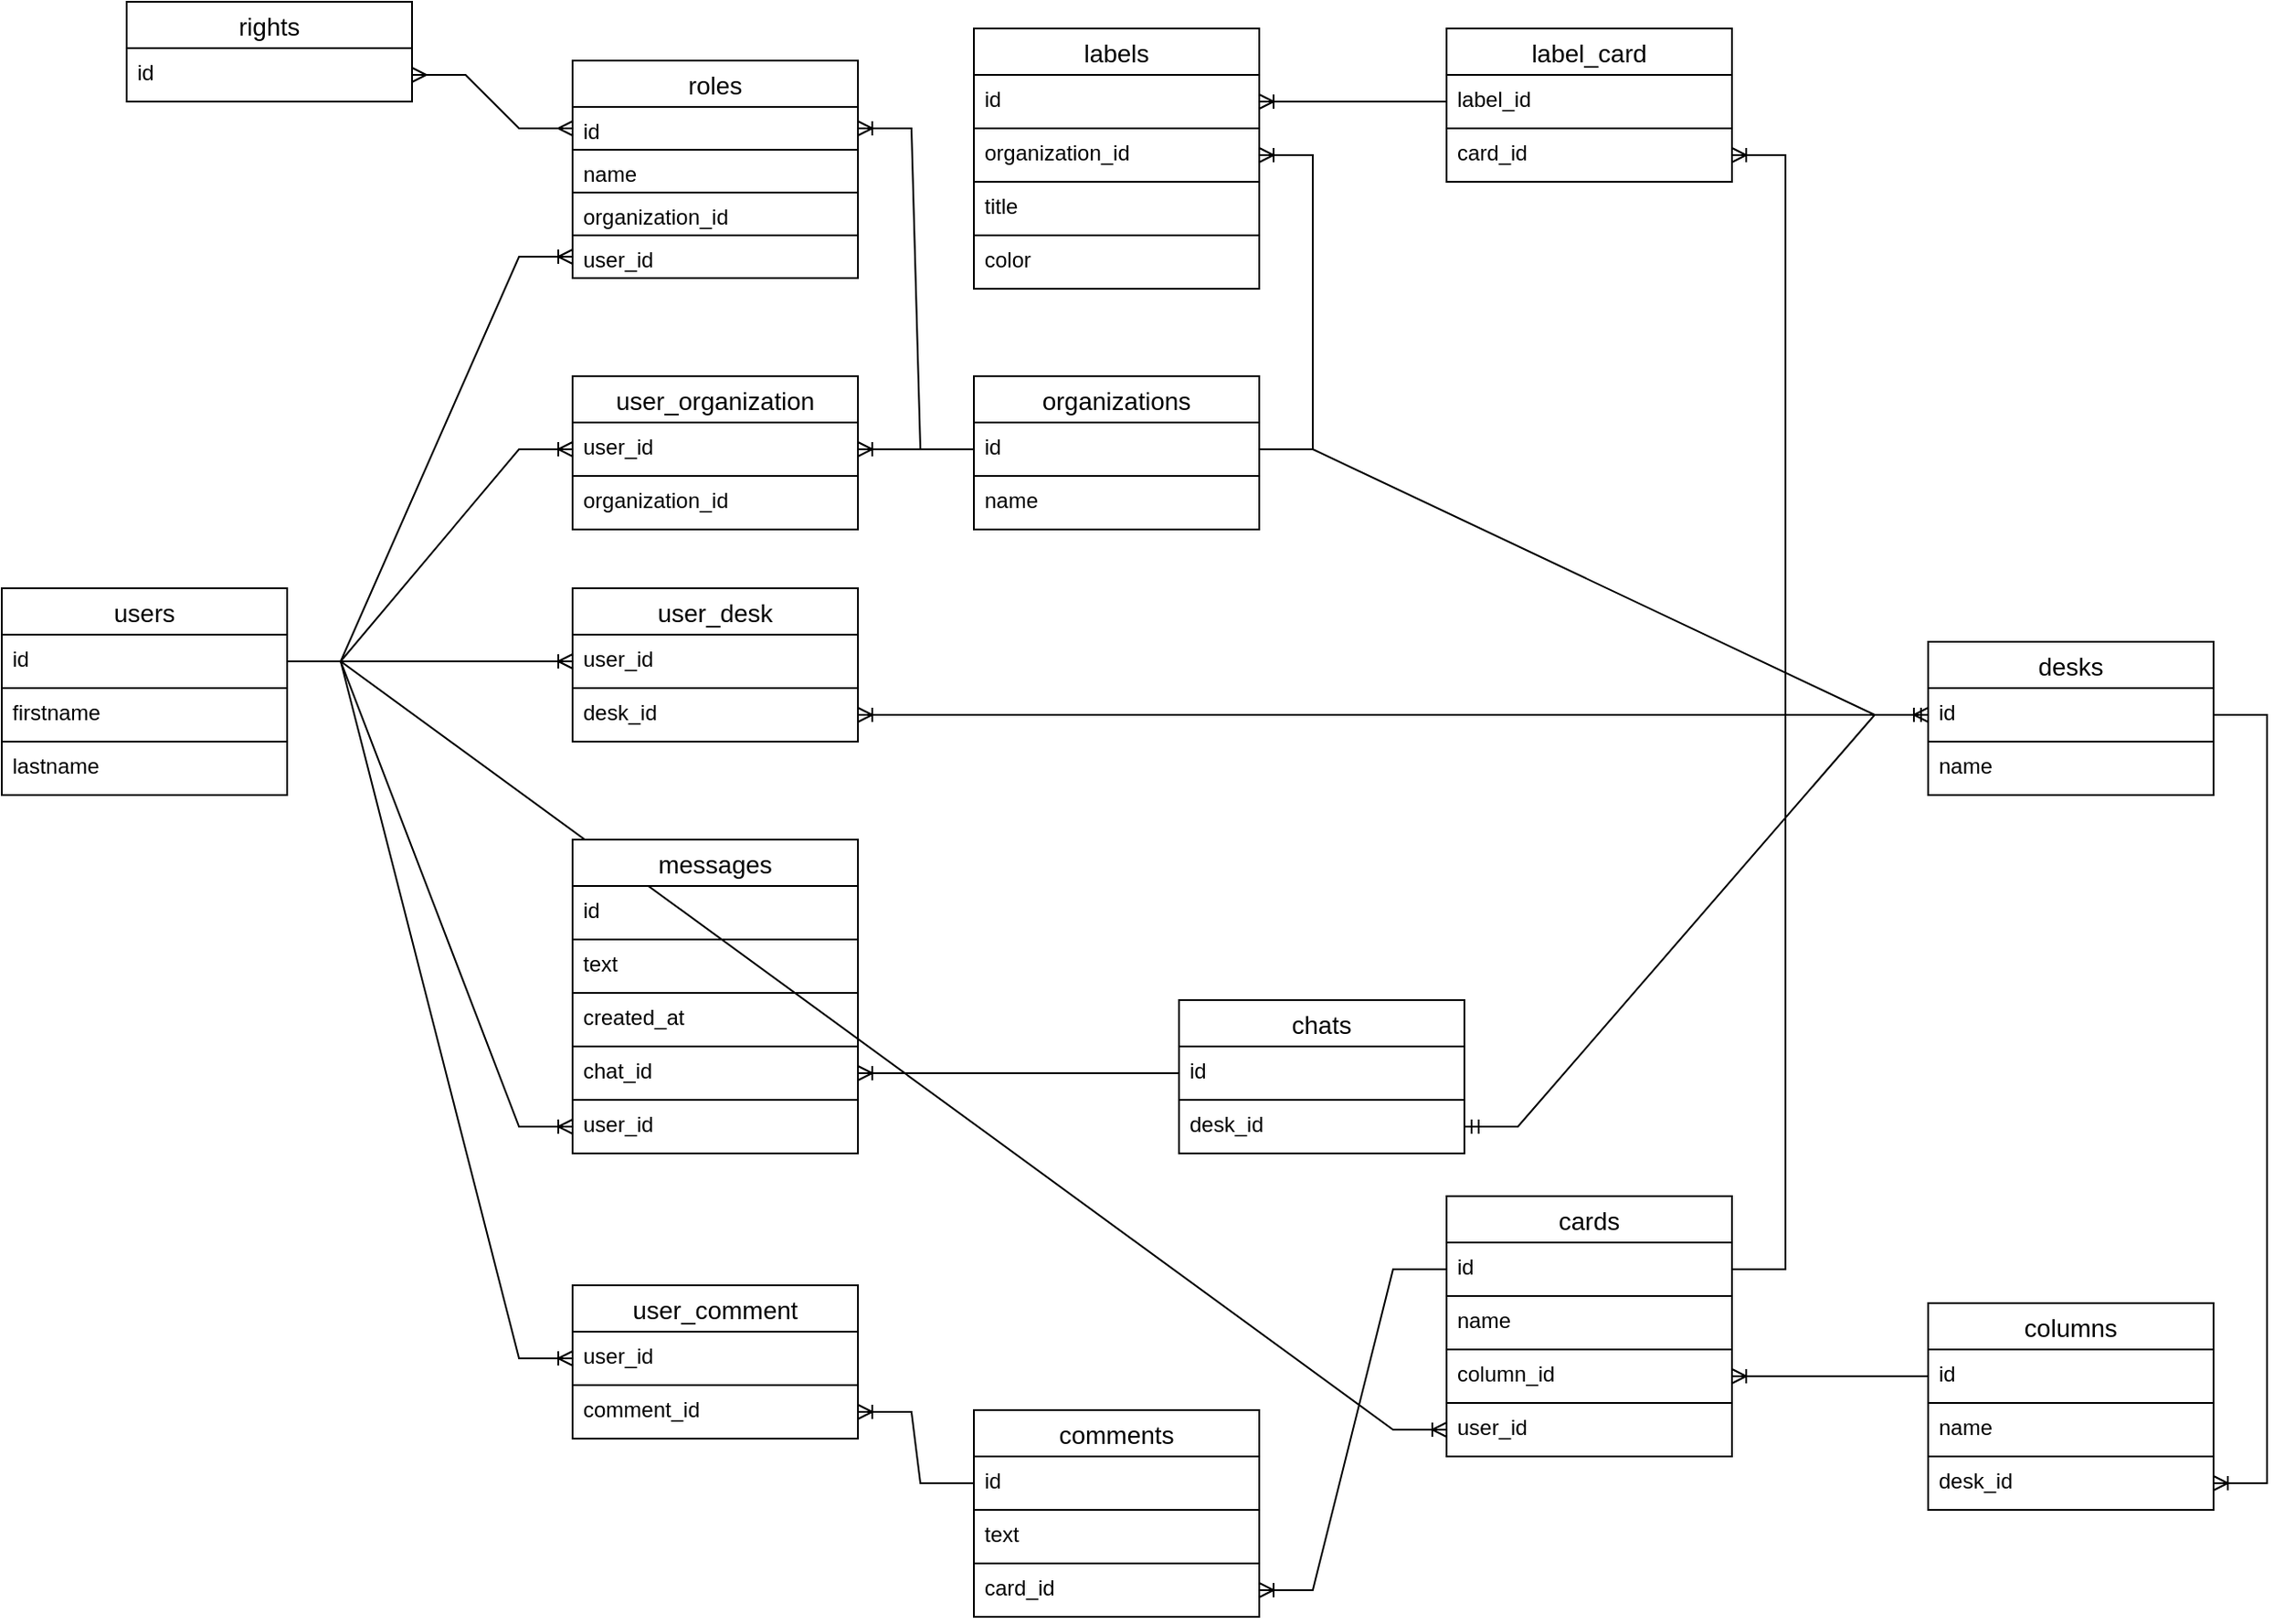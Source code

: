 <mxfile version="16.1.0" type="device"><diagram id="4dTFsXXnAiHwuIh9yZGc" name="Page-1"><mxGraphModel dx="2570" dy="2216" grid="1" gridSize="10" guides="1" tooltips="1" connect="1" arrows="1" fold="1" page="1" pageScale="1" pageWidth="850" pageHeight="1100" math="0" shadow="0"><root><mxCell id="0"/><mxCell id="1" parent="0"/><mxCell id="3ME86ORTxzzHCCqcpvAN-1" value="users" style="swimlane;fontStyle=0;childLayout=stackLayout;horizontal=1;startSize=26;horizontalStack=0;resizeParent=1;resizeParentMax=0;resizeLast=0;collapsible=1;marginBottom=0;align=center;fontSize=14;" parent="1" vertex="1"><mxGeometry x="-200" y="169" width="160" height="116" as="geometry"/></mxCell><mxCell id="3ME86ORTxzzHCCqcpvAN-2" value="id" style="text;strokeColor=default;fillColor=none;spacingLeft=4;spacingRight=4;overflow=hidden;rotatable=0;points=[[0,0.5],[1,0.5]];portConstraint=eastwest;fontSize=12;" parent="3ME86ORTxzzHCCqcpvAN-1" vertex="1"><mxGeometry y="26" width="160" height="30" as="geometry"/></mxCell><mxCell id="3ME86ORTxzzHCCqcpvAN-56" value="firstname" style="text;strokeColor=default;fillColor=none;spacingLeft=4;spacingRight=4;overflow=hidden;rotatable=0;points=[[0,0.5],[1,0.5]];portConstraint=eastwest;fontSize=12;" parent="3ME86ORTxzzHCCqcpvAN-1" vertex="1"><mxGeometry y="56" width="160" height="30" as="geometry"/></mxCell><mxCell id="3ME86ORTxzzHCCqcpvAN-57" value="lastname" style="text;strokeColor=default;fillColor=none;spacingLeft=4;spacingRight=4;overflow=hidden;rotatable=0;points=[[0,0.5],[1,0.5]];portConstraint=eastwest;fontSize=12;" parent="3ME86ORTxzzHCCqcpvAN-1" vertex="1"><mxGeometry y="86" width="160" height="30" as="geometry"/></mxCell><mxCell id="3ME86ORTxzzHCCqcpvAN-5" value="organizations" style="swimlane;fontStyle=0;childLayout=stackLayout;horizontal=1;startSize=26;horizontalStack=0;resizeParent=1;resizeParentMax=0;resizeLast=0;collapsible=1;marginBottom=0;align=center;fontSize=14;" parent="1" vertex="1"><mxGeometry x="345" y="50" width="160" height="86" as="geometry"/></mxCell><mxCell id="3ME86ORTxzzHCCqcpvAN-6" value="id" style="text;strokeColor=default;fillColor=none;spacingLeft=4;spacingRight=4;overflow=hidden;rotatable=0;points=[[0,0.5],[1,0.5]];portConstraint=eastwest;fontSize=12;" parent="3ME86ORTxzzHCCqcpvAN-5" vertex="1"><mxGeometry y="26" width="160" height="30" as="geometry"/></mxCell><mxCell id="hnyblSGBtr087Lo59RCo-16" value="name" style="text;strokeColor=default;fillColor=none;spacingLeft=4;spacingRight=4;overflow=hidden;rotatable=0;points=[[0,0.5],[1,0.5]];portConstraint=eastwest;fontSize=12;" parent="3ME86ORTxzzHCCqcpvAN-5" vertex="1"><mxGeometry y="56" width="160" height="30" as="geometry"/></mxCell><mxCell id="3ME86ORTxzzHCCqcpvAN-7" value="desks" style="swimlane;fontStyle=0;childLayout=stackLayout;horizontal=1;startSize=26;horizontalStack=0;resizeParent=1;resizeParentMax=0;resizeLast=0;collapsible=1;marginBottom=0;align=center;fontSize=14;" parent="1" vertex="1"><mxGeometry x="880" y="199" width="160" height="86" as="geometry"/></mxCell><mxCell id="3ME86ORTxzzHCCqcpvAN-8" value="id" style="text;strokeColor=default;fillColor=none;spacingLeft=4;spacingRight=4;overflow=hidden;rotatable=0;points=[[0,0.5],[1,0.5]];portConstraint=eastwest;fontSize=12;" parent="3ME86ORTxzzHCCqcpvAN-7" vertex="1"><mxGeometry y="26" width="160" height="30" as="geometry"/></mxCell><mxCell id="hnyblSGBtr087Lo59RCo-7" value="name" style="text;strokeColor=default;fillColor=none;spacingLeft=4;spacingRight=4;overflow=hidden;rotatable=0;points=[[0,0.5],[1,0.5]];portConstraint=eastwest;fontSize=12;" parent="3ME86ORTxzzHCCqcpvAN-7" vertex="1"><mxGeometry y="56" width="160" height="30" as="geometry"/></mxCell><mxCell id="3ME86ORTxzzHCCqcpvAN-9" value="user_organization" style="swimlane;fontStyle=0;childLayout=stackLayout;horizontal=1;startSize=26;horizontalStack=0;resizeParent=1;resizeParentMax=0;resizeLast=0;collapsible=1;marginBottom=0;align=center;fontSize=14;" parent="1" vertex="1"><mxGeometry x="120" y="50" width="160" height="86" as="geometry"/></mxCell><mxCell id="3ME86ORTxzzHCCqcpvAN-10" value="user_id" style="text;strokeColor=default;fillColor=none;spacingLeft=4;spacingRight=4;overflow=hidden;rotatable=0;points=[[0,0.5],[1,0.5]];portConstraint=eastwest;fontSize=12;" parent="3ME86ORTxzzHCCqcpvAN-9" vertex="1"><mxGeometry y="26" width="160" height="30" as="geometry"/></mxCell><mxCell id="3ME86ORTxzzHCCqcpvAN-23" value="organization_id" style="text;strokeColor=default;fillColor=none;spacingLeft=4;spacingRight=4;overflow=hidden;rotatable=0;points=[[0,0.5],[1,0.5]];portConstraint=eastwest;fontSize=12;" parent="3ME86ORTxzzHCCqcpvAN-9" vertex="1"><mxGeometry y="56" width="160" height="30" as="geometry"/></mxCell><mxCell id="3ME86ORTxzzHCCqcpvAN-11" value="" style="edgeStyle=entityRelationEdgeStyle;fontSize=12;html=1;endArrow=ERoneToMany;rounded=0;entryX=0;entryY=0.5;entryDx=0;entryDy=0;exitX=1;exitY=0.5;exitDx=0;exitDy=0;" parent="1" source="3ME86ORTxzzHCCqcpvAN-2" target="3ME86ORTxzzHCCqcpvAN-10" edge="1"><mxGeometry width="100" height="100" relative="1" as="geometry"><mxPoint x="240" y="430" as="sourcePoint"/><mxPoint x="340" y="330" as="targetPoint"/></mxGeometry></mxCell><mxCell id="3ME86ORTxzzHCCqcpvAN-12" value="" style="edgeStyle=entityRelationEdgeStyle;fontSize=12;html=1;endArrow=ERoneToMany;rounded=0;entryX=1;entryY=0.5;entryDx=0;entryDy=0;exitX=0;exitY=0.5;exitDx=0;exitDy=0;" parent="1" source="3ME86ORTxzzHCCqcpvAN-6" target="3ME86ORTxzzHCCqcpvAN-10" edge="1"><mxGeometry width="100" height="100" relative="1" as="geometry"><mxPoint x="590" y="226" as="sourcePoint"/><mxPoint x="750" y="245" as="targetPoint"/></mxGeometry></mxCell><mxCell id="3ME86ORTxzzHCCqcpvAN-13" value="" style="edgeStyle=entityRelationEdgeStyle;fontSize=12;html=1;endArrow=ERoneToMany;rounded=0;entryX=0;entryY=0.5;entryDx=0;entryDy=0;exitX=1;exitY=0.5;exitDx=0;exitDy=0;" parent="1" source="3ME86ORTxzzHCCqcpvAN-6" target="3ME86ORTxzzHCCqcpvAN-8" edge="1"><mxGeometry width="100" height="100" relative="1" as="geometry"><mxPoint x="630" y="420" as="sourcePoint"/><mxPoint x="730" y="320" as="targetPoint"/></mxGeometry></mxCell><mxCell id="3ME86ORTxzzHCCqcpvAN-14" value="cards" style="swimlane;fontStyle=0;childLayout=stackLayout;horizontal=1;startSize=26;horizontalStack=0;resizeParent=1;resizeParentMax=0;resizeLast=0;collapsible=1;marginBottom=0;align=center;fontSize=14;" parent="1" vertex="1"><mxGeometry x="610" y="510" width="160" height="146" as="geometry"/></mxCell><mxCell id="3ME86ORTxzzHCCqcpvAN-15" value="id" style="text;strokeColor=default;fillColor=none;spacingLeft=4;spacingRight=4;overflow=hidden;rotatable=0;points=[[0,0.5],[1,0.5]];portConstraint=eastwest;fontSize=12;" parent="3ME86ORTxzzHCCqcpvAN-14" vertex="1"><mxGeometry y="26" width="160" height="30" as="geometry"/></mxCell><mxCell id="hnyblSGBtr087Lo59RCo-5" value="name" style="text;strokeColor=default;fillColor=none;spacingLeft=4;spacingRight=4;overflow=hidden;rotatable=0;points=[[0,0.5],[1,0.5]];portConstraint=eastwest;fontSize=12;" parent="3ME86ORTxzzHCCqcpvAN-14" vertex="1"><mxGeometry y="56" width="160" height="30" as="geometry"/></mxCell><mxCell id="3ME86ORTxzzHCCqcpvAN-48" value="column_id" style="text;strokeColor=default;fillColor=none;spacingLeft=4;spacingRight=4;overflow=hidden;rotatable=0;points=[[0,0.5],[1,0.5]];portConstraint=eastwest;fontSize=12;" parent="3ME86ORTxzzHCCqcpvAN-14" vertex="1"><mxGeometry y="86" width="160" height="30" as="geometry"/></mxCell><mxCell id="S9U2bdiwGimxjwLJ8EGq-2" value="user_id" style="text;strokeColor=default;fillColor=none;spacingLeft=4;spacingRight=4;overflow=hidden;rotatable=0;points=[[0,0.5],[1,0.5]];portConstraint=eastwest;fontSize=12;" vertex="1" parent="3ME86ORTxzzHCCqcpvAN-14"><mxGeometry y="116" width="160" height="30" as="geometry"/></mxCell><mxCell id="3ME86ORTxzzHCCqcpvAN-33" value="user_desk" style="swimlane;fontStyle=0;childLayout=stackLayout;horizontal=1;startSize=26;horizontalStack=0;resizeParent=1;resizeParentMax=0;resizeLast=0;collapsible=1;marginBottom=0;align=center;fontSize=14;" parent="1" vertex="1"><mxGeometry x="120" y="169" width="160" height="86" as="geometry"/></mxCell><mxCell id="3ME86ORTxzzHCCqcpvAN-34" value="user_id" style="text;strokeColor=default;fillColor=none;spacingLeft=4;spacingRight=4;overflow=hidden;rotatable=0;points=[[0,0.5],[1,0.5]];portConstraint=eastwest;fontSize=12;" parent="3ME86ORTxzzHCCqcpvAN-33" vertex="1"><mxGeometry y="26" width="160" height="30" as="geometry"/></mxCell><mxCell id="3ME86ORTxzzHCCqcpvAN-38" value="desk_id" style="text;strokeColor=default;fillColor=none;spacingLeft=4;spacingRight=4;overflow=hidden;rotatable=0;points=[[0,0.5],[1,0.5]];portConstraint=eastwest;fontSize=12;" parent="3ME86ORTxzzHCCqcpvAN-33" vertex="1"><mxGeometry y="56" width="160" height="30" as="geometry"/></mxCell><mxCell id="3ME86ORTxzzHCCqcpvAN-35" value="user_comment" style="swimlane;fontStyle=0;childLayout=stackLayout;horizontal=1;startSize=26;horizontalStack=0;resizeParent=1;resizeParentMax=0;resizeLast=0;collapsible=1;marginBottom=0;align=center;fontSize=14;" parent="1" vertex="1"><mxGeometry x="120" y="560" width="160" height="86" as="geometry"/></mxCell><mxCell id="3ME86ORTxzzHCCqcpvAN-36" value="user_id" style="text;strokeColor=default;fillColor=none;spacingLeft=4;spacingRight=4;overflow=hidden;rotatable=0;points=[[0,0.5],[1,0.5]];portConstraint=eastwest;fontSize=12;" parent="3ME86ORTxzzHCCqcpvAN-35" vertex="1"><mxGeometry y="26" width="160" height="30" as="geometry"/></mxCell><mxCell id="3ME86ORTxzzHCCqcpvAN-39" value="comment_id" style="text;strokeColor=default;fillColor=none;spacingLeft=4;spacingRight=4;overflow=hidden;rotatable=0;points=[[0,0.5],[1,0.5]];portConstraint=eastwest;fontSize=12;" parent="3ME86ORTxzzHCCqcpvAN-35" vertex="1"><mxGeometry y="56" width="160" height="30" as="geometry"/></mxCell><mxCell id="3ME86ORTxzzHCCqcpvAN-37" value="" style="edgeStyle=entityRelationEdgeStyle;fontSize=12;html=1;endArrow=ERoneToMany;rounded=0;entryX=0;entryY=0.5;entryDx=0;entryDy=0;exitX=1;exitY=0.5;exitDx=0;exitDy=0;" parent="1" source="3ME86ORTxzzHCCqcpvAN-2" target="3ME86ORTxzzHCCqcpvAN-34" edge="1"><mxGeometry width="100" height="100" relative="1" as="geometry"><mxPoint x="40" y="440" as="sourcePoint"/><mxPoint x="140" y="340" as="targetPoint"/></mxGeometry></mxCell><mxCell id="3ME86ORTxzzHCCqcpvAN-40" value="" style="edgeStyle=entityRelationEdgeStyle;fontSize=12;html=1;endArrow=ERoneToMany;rounded=0;entryX=0;entryY=0.5;entryDx=0;entryDy=0;exitX=1;exitY=0.5;exitDx=0;exitDy=0;" parent="1" source="3ME86ORTxzzHCCqcpvAN-2" target="3ME86ORTxzzHCCqcpvAN-36" edge="1"><mxGeometry width="100" height="100" relative="1" as="geometry"><mxPoint x="-60" y="480" as="sourcePoint"/><mxPoint x="40" y="380" as="targetPoint"/></mxGeometry></mxCell><mxCell id="3ME86ORTxzzHCCqcpvAN-41" value="" style="edgeStyle=entityRelationEdgeStyle;fontSize=12;html=1;endArrow=ERoneToMany;rounded=0;entryX=1;entryY=0.5;entryDx=0;entryDy=0;exitX=0;exitY=0.5;exitDx=0;exitDy=0;" parent="1" source="3ME86ORTxzzHCCqcpvAN-8" target="3ME86ORTxzzHCCqcpvAN-38" edge="1"><mxGeometry width="100" height="100" relative="1" as="geometry"><mxPoint x="370" y="410" as="sourcePoint"/><mxPoint x="470" y="310" as="targetPoint"/></mxGeometry></mxCell><mxCell id="3ME86ORTxzzHCCqcpvAN-42" value="comments" style="swimlane;fontStyle=0;childLayout=stackLayout;horizontal=1;startSize=26;horizontalStack=0;resizeParent=1;resizeParentMax=0;resizeLast=0;collapsible=1;marginBottom=0;align=center;fontSize=14;" parent="1" vertex="1"><mxGeometry x="345" y="630" width="160" height="116" as="geometry"/></mxCell><mxCell id="3ME86ORTxzzHCCqcpvAN-43" value="id" style="text;strokeColor=default;fillColor=none;spacingLeft=4;spacingRight=4;overflow=hidden;rotatable=0;points=[[0,0.5],[1,0.5]];portConstraint=eastwest;fontSize=12;" parent="3ME86ORTxzzHCCqcpvAN-42" vertex="1"><mxGeometry y="26" width="160" height="30" as="geometry"/></mxCell><mxCell id="3ME86ORTxzzHCCqcpvAN-44" value="text" style="text;strokeColor=default;fillColor=none;spacingLeft=4;spacingRight=4;overflow=hidden;rotatable=0;points=[[0,0.5],[1,0.5]];portConstraint=eastwest;fontSize=12;" parent="3ME86ORTxzzHCCqcpvAN-42" vertex="1"><mxGeometry y="56" width="160" height="30" as="geometry"/></mxCell><mxCell id="3ME86ORTxzzHCCqcpvAN-46" value="card_id" style="text;strokeColor=default;fillColor=none;spacingLeft=4;spacingRight=4;overflow=hidden;rotatable=0;points=[[0,0.5],[1,0.5]];portConstraint=eastwest;fontSize=12;" parent="3ME86ORTxzzHCCqcpvAN-42" vertex="1"><mxGeometry y="86" width="160" height="30" as="geometry"/></mxCell><mxCell id="3ME86ORTxzzHCCqcpvAN-45" value="" style="edgeStyle=entityRelationEdgeStyle;fontSize=12;html=1;endArrow=ERoneToMany;rounded=0;entryX=1;entryY=0.5;entryDx=0;entryDy=0;exitX=0;exitY=0.5;exitDx=0;exitDy=0;" parent="1" source="3ME86ORTxzzHCCqcpvAN-15" target="3ME86ORTxzzHCCqcpvAN-46" edge="1"><mxGeometry width="100" height="100" relative="1" as="geometry"><mxPoint x="710" y="900" as="sourcePoint"/><mxPoint x="810" y="800" as="targetPoint"/></mxGeometry></mxCell><mxCell id="3ME86ORTxzzHCCqcpvAN-47" value="" style="edgeStyle=entityRelationEdgeStyle;fontSize=12;html=1;endArrow=ERoneToMany;rounded=0;entryX=1;entryY=0.5;entryDx=0;entryDy=0;exitX=0;exitY=0.5;exitDx=0;exitDy=0;" parent="1" source="3ME86ORTxzzHCCqcpvAN-43" target="3ME86ORTxzzHCCqcpvAN-39" edge="1"><mxGeometry width="100" height="100" relative="1" as="geometry"><mxPoint x="240" y="960" as="sourcePoint"/><mxPoint x="340" y="860" as="targetPoint"/></mxGeometry></mxCell><mxCell id="3ME86ORTxzzHCCqcpvAN-49" value="" style="edgeStyle=entityRelationEdgeStyle;fontSize=12;html=1;endArrow=ERoneToMany;rounded=0;entryX=1;entryY=0.5;entryDx=0;entryDy=0;exitX=0;exitY=0.5;exitDx=0;exitDy=0;" parent="1" source="hnyblSGBtr087Lo59RCo-2" target="3ME86ORTxzzHCCqcpvAN-48" edge="1"><mxGeometry width="100" height="100" relative="1" as="geometry"><mxPoint x="930" y="760" as="sourcePoint"/><mxPoint x="1100" y="800" as="targetPoint"/></mxGeometry></mxCell><mxCell id="3ME86ORTxzzHCCqcpvAN-52" value="rights" style="swimlane;fontStyle=0;childLayout=stackLayout;horizontal=1;startSize=26;horizontalStack=0;resizeParent=1;resizeParentMax=0;resizeLast=0;collapsible=1;marginBottom=0;align=center;fontSize=14;" parent="1" vertex="1"><mxGeometry x="-130" y="-160" width="160" height="56" as="geometry"/></mxCell><mxCell id="3ME86ORTxzzHCCqcpvAN-53" value="id" style="text;strokeColor=default;fillColor=none;spacingLeft=4;spacingRight=4;overflow=hidden;rotatable=0;points=[[0,0.5],[1,0.5]];portConstraint=eastwest;fontSize=12;" parent="3ME86ORTxzzHCCqcpvAN-52" vertex="1"><mxGeometry y="26" width="160" height="30" as="geometry"/></mxCell><mxCell id="hnyblSGBtr087Lo59RCo-1" value="columns" style="swimlane;fontStyle=0;childLayout=stackLayout;horizontal=1;startSize=26;horizontalStack=0;resizeParent=1;resizeParentMax=0;resizeLast=0;collapsible=1;marginBottom=0;align=center;fontSize=14;" parent="1" vertex="1"><mxGeometry x="880" y="570" width="160" height="116" as="geometry"/></mxCell><mxCell id="hnyblSGBtr087Lo59RCo-2" value="id" style="text;strokeColor=default;fillColor=none;spacingLeft=4;spacingRight=4;overflow=hidden;rotatable=0;points=[[0,0.5],[1,0.5]];portConstraint=eastwest;fontSize=12;" parent="hnyblSGBtr087Lo59RCo-1" vertex="1"><mxGeometry y="26" width="160" height="30" as="geometry"/></mxCell><mxCell id="hnyblSGBtr087Lo59RCo-6" value="name" style="text;strokeColor=default;fillColor=none;spacingLeft=4;spacingRight=4;overflow=hidden;rotatable=0;points=[[0,0.5],[1,0.5]];portConstraint=eastwest;fontSize=12;" parent="hnyblSGBtr087Lo59RCo-1" vertex="1"><mxGeometry y="56" width="160" height="30" as="geometry"/></mxCell><mxCell id="hnyblSGBtr087Lo59RCo-3" value="desk_id" style="text;strokeColor=default;fillColor=none;spacingLeft=4;spacingRight=4;overflow=hidden;rotatable=0;points=[[0,0.5],[1,0.5]];portConstraint=eastwest;fontSize=12;" parent="hnyblSGBtr087Lo59RCo-1" vertex="1"><mxGeometry y="86" width="160" height="30" as="geometry"/></mxCell><mxCell id="hnyblSGBtr087Lo59RCo-4" value="" style="edgeStyle=entityRelationEdgeStyle;fontSize=12;html=1;endArrow=ERoneToMany;rounded=0;entryX=1;entryY=0.5;entryDx=0;entryDy=0;exitX=1;exitY=0.5;exitDx=0;exitDy=0;" parent="1" source="3ME86ORTxzzHCCqcpvAN-8" target="hnyblSGBtr087Lo59RCo-3" edge="1"><mxGeometry width="100" height="100" relative="1" as="geometry"><mxPoint x="1110" y="280" as="sourcePoint"/><mxPoint x="1100" y="200" as="targetPoint"/></mxGeometry></mxCell><mxCell id="hnyblSGBtr087Lo59RCo-13" value="labels" style="swimlane;fontStyle=0;childLayout=stackLayout;horizontal=1;startSize=26;horizontalStack=0;resizeParent=1;resizeParentMax=0;resizeLast=0;collapsible=1;marginBottom=0;align=center;fontSize=14;" parent="1" vertex="1"><mxGeometry x="345" y="-145" width="160" height="146" as="geometry"/></mxCell><mxCell id="hnyblSGBtr087Lo59RCo-14" value="id" style="text;strokeColor=default;fillColor=none;spacingLeft=4;spacingRight=4;overflow=hidden;rotatable=0;points=[[0,0.5],[1,0.5]];portConstraint=eastwest;fontSize=12;" parent="hnyblSGBtr087Lo59RCo-13" vertex="1"><mxGeometry y="26" width="160" height="30" as="geometry"/></mxCell><mxCell id="hnyblSGBtr087Lo59RCo-23" value="organization_id" style="text;strokeColor=default;fillColor=none;spacingLeft=4;spacingRight=4;overflow=hidden;rotatable=0;points=[[0,0.5],[1,0.5]];portConstraint=eastwest;fontSize=12;" parent="hnyblSGBtr087Lo59RCo-13" vertex="1"><mxGeometry y="56" width="160" height="30" as="geometry"/></mxCell><mxCell id="hnyblSGBtr087Lo59RCo-17" value="title" style="text;strokeColor=default;fillColor=none;spacingLeft=4;spacingRight=4;overflow=hidden;rotatable=0;points=[[0,0.5],[1,0.5]];portConstraint=eastwest;fontSize=12;" parent="hnyblSGBtr087Lo59RCo-13" vertex="1"><mxGeometry y="86" width="160" height="30" as="geometry"/></mxCell><mxCell id="hnyblSGBtr087Lo59RCo-18" value="color" style="text;strokeColor=default;fillColor=none;spacingLeft=4;spacingRight=4;overflow=hidden;rotatable=0;points=[[0,0.5],[1,0.5]];portConstraint=eastwest;fontSize=12;" parent="hnyblSGBtr087Lo59RCo-13" vertex="1"><mxGeometry y="116" width="160" height="30" as="geometry"/></mxCell><mxCell id="hnyblSGBtr087Lo59RCo-15" value="" style="edgeStyle=entityRelationEdgeStyle;fontSize=12;html=1;endArrow=ERoneToMany;rounded=0;entryX=1;entryY=0.5;entryDx=0;entryDy=0;exitX=1;exitY=0.5;exitDx=0;exitDy=0;" parent="1" source="3ME86ORTxzzHCCqcpvAN-6" target="hnyblSGBtr087Lo59RCo-23" edge="1"><mxGeometry width="100" height="100" relative="1" as="geometry"><mxPoint x="550" y="140" as="sourcePoint"/><mxPoint x="300" y="96" as="targetPoint"/></mxGeometry></mxCell><mxCell id="hnyblSGBtr087Lo59RCo-19" value="label_card" style="swimlane;fontStyle=0;childLayout=stackLayout;horizontal=1;startSize=26;horizontalStack=0;resizeParent=1;resizeParentMax=0;resizeLast=0;collapsible=1;marginBottom=0;align=center;fontSize=14;" parent="1" vertex="1"><mxGeometry x="610" y="-145" width="160" height="86" as="geometry"/></mxCell><mxCell id="hnyblSGBtr087Lo59RCo-20" value="label_id" style="text;strokeColor=default;fillColor=none;spacingLeft=4;spacingRight=4;overflow=hidden;rotatable=0;points=[[0,0.5],[1,0.5]];portConstraint=eastwest;fontSize=12;" parent="hnyblSGBtr087Lo59RCo-19" vertex="1"><mxGeometry y="26" width="160" height="30" as="geometry"/></mxCell><mxCell id="hnyblSGBtr087Lo59RCo-21" value="card_id" style="text;strokeColor=default;fillColor=none;spacingLeft=4;spacingRight=4;overflow=hidden;rotatable=0;points=[[0,0.5],[1,0.5]];portConstraint=eastwest;fontSize=12;" parent="hnyblSGBtr087Lo59RCo-19" vertex="1"><mxGeometry y="56" width="160" height="30" as="geometry"/></mxCell><mxCell id="hnyblSGBtr087Lo59RCo-24" value="" style="edgeStyle=entityRelationEdgeStyle;fontSize=12;html=1;endArrow=ERoneToMany;rounded=0;exitX=0;exitY=0.5;exitDx=0;exitDy=0;entryX=1;entryY=0.5;entryDx=0;entryDy=0;" parent="1" source="hnyblSGBtr087Lo59RCo-20" target="hnyblSGBtr087Lo59RCo-14" edge="1"><mxGeometry width="100" height="100" relative="1" as="geometry"><mxPoint x="580" y="1" as="sourcePoint"/><mxPoint x="520" y="-89" as="targetPoint"/></mxGeometry></mxCell><mxCell id="hnyblSGBtr087Lo59RCo-25" value="" style="edgeStyle=entityRelationEdgeStyle;fontSize=12;html=1;endArrow=ERoneToMany;rounded=0;entryX=1;entryY=0.5;entryDx=0;entryDy=0;exitX=1;exitY=0.5;exitDx=0;exitDy=0;" parent="1" source="3ME86ORTxzzHCCqcpvAN-15" target="hnyblSGBtr087Lo59RCo-21" edge="1"><mxGeometry width="100" height="100" relative="1" as="geometry"><mxPoint x="740" y="120" as="sourcePoint"/><mxPoint x="760" y="80" as="targetPoint"/></mxGeometry></mxCell><mxCell id="hnyblSGBtr087Lo59RCo-26" value="roles" style="swimlane;fontStyle=0;childLayout=stackLayout;horizontal=1;startSize=26;horizontalStack=0;resizeParent=1;resizeParentMax=0;resizeLast=0;collapsible=1;marginBottom=0;align=center;fontSize=14;" parent="1" vertex="1"><mxGeometry x="120" y="-127" width="160" height="122" as="geometry"/></mxCell><mxCell id="hnyblSGBtr087Lo59RCo-27" value="id" style="text;strokeColor=default;fillColor=none;spacingLeft=4;spacingRight=4;overflow=hidden;rotatable=0;points=[[0,0.5],[1,0.5]];portConstraint=eastwest;fontSize=12;" parent="hnyblSGBtr087Lo59RCo-26" vertex="1"><mxGeometry y="26" width="160" height="24" as="geometry"/></mxCell><mxCell id="hnyblSGBtr087Lo59RCo-29" value="name" style="text;strokeColor=default;fillColor=none;spacingLeft=4;spacingRight=4;overflow=hidden;rotatable=0;points=[[0,0.5],[1,0.5]];portConstraint=eastwest;fontSize=12;" parent="hnyblSGBtr087Lo59RCo-26" vertex="1"><mxGeometry y="50" width="160" height="24" as="geometry"/></mxCell><mxCell id="hnyblSGBtr087Lo59RCo-30" value="organization_id" style="text;strokeColor=default;fillColor=none;spacingLeft=4;spacingRight=4;overflow=hidden;rotatable=0;points=[[0,0.5],[1,0.5]];portConstraint=eastwest;fontSize=12;" parent="hnyblSGBtr087Lo59RCo-26" vertex="1"><mxGeometry y="74" width="160" height="24" as="geometry"/></mxCell><mxCell id="hnyblSGBtr087Lo59RCo-31" value="user_id" style="text;strokeColor=default;fillColor=none;spacingLeft=4;spacingRight=4;overflow=hidden;rotatable=0;points=[[0,0.5],[1,0.5]];portConstraint=eastwest;fontSize=12;" parent="hnyblSGBtr087Lo59RCo-26" vertex="1"><mxGeometry y="98" width="160" height="24" as="geometry"/></mxCell><mxCell id="hnyblSGBtr087Lo59RCo-28" value="" style="edgeStyle=entityRelationEdgeStyle;fontSize=12;html=1;endArrow=ERoneToMany;rounded=0;entryX=1;entryY=0.5;entryDx=0;entryDy=0;exitX=0;exitY=0.5;exitDx=0;exitDy=0;" parent="1" source="3ME86ORTxzzHCCqcpvAN-6" target="hnyblSGBtr087Lo59RCo-27" edge="1"><mxGeometry width="100" height="100" relative="1" as="geometry"><mxPoint x="355" y="96" as="sourcePoint"/><mxPoint x="300" y="96" as="targetPoint"/></mxGeometry></mxCell><mxCell id="hnyblSGBtr087Lo59RCo-32" value="" style="edgeStyle=entityRelationEdgeStyle;fontSize=12;html=1;endArrow=ERoneToMany;rounded=0;exitX=1;exitY=0.5;exitDx=0;exitDy=0;entryX=0;entryY=0.5;entryDx=0;entryDy=0;" parent="1" source="3ME86ORTxzzHCCqcpvAN-2" target="hnyblSGBtr087Lo59RCo-31" edge="1"><mxGeometry width="100" height="100" relative="1" as="geometry"><mxPoint x="-60" y="110" as="sourcePoint"/><mxPoint x="-50" y="70" as="targetPoint"/></mxGeometry></mxCell><mxCell id="hnyblSGBtr087Lo59RCo-36" value="" style="edgeStyle=entityRelationEdgeStyle;fontSize=12;html=1;endArrow=ERmany;startArrow=ERmany;rounded=0;exitX=0;exitY=0.5;exitDx=0;exitDy=0;entryX=1;entryY=0.5;entryDx=0;entryDy=0;" parent="1" source="hnyblSGBtr087Lo59RCo-27" target="3ME86ORTxzzHCCqcpvAN-53" edge="1"><mxGeometry width="100" height="100" relative="1" as="geometry"><mxPoint x="310" y="-30" as="sourcePoint"/><mxPoint x="130" y="-219" as="targetPoint"/></mxGeometry></mxCell><mxCell id="S9U2bdiwGimxjwLJ8EGq-3" value="" style="edgeStyle=entityRelationEdgeStyle;fontSize=12;html=1;endArrow=ERoneToMany;rounded=0;exitX=1;exitY=0.5;exitDx=0;exitDy=0;entryX=0;entryY=0.5;entryDx=0;entryDy=0;" edge="1" parent="1" source="3ME86ORTxzzHCCqcpvAN-2" target="S9U2bdiwGimxjwLJ8EGq-2"><mxGeometry width="100" height="100" relative="1" as="geometry"><mxPoint x="-50" y="440" as="sourcePoint"/><mxPoint x="50" y="340" as="targetPoint"/></mxGeometry></mxCell><mxCell id="S9U2bdiwGimxjwLJ8EGq-6" value="chats" style="swimlane;fontStyle=0;childLayout=stackLayout;horizontal=1;startSize=26;horizontalStack=0;resizeParent=1;resizeParentMax=0;resizeLast=0;collapsible=1;marginBottom=0;align=center;fontSize=14;" vertex="1" parent="1"><mxGeometry x="460" y="400" width="160" height="86" as="geometry"/></mxCell><mxCell id="S9U2bdiwGimxjwLJ8EGq-7" value="id" style="text;strokeColor=default;fillColor=none;spacingLeft=4;spacingRight=4;overflow=hidden;rotatable=0;points=[[0,0.5],[1,0.5]];portConstraint=eastwest;fontSize=12;" vertex="1" parent="S9U2bdiwGimxjwLJ8EGq-6"><mxGeometry y="26" width="160" height="30" as="geometry"/></mxCell><mxCell id="S9U2bdiwGimxjwLJ8EGq-11" value="desk_id" style="text;strokeColor=default;fillColor=none;spacingLeft=4;spacingRight=4;overflow=hidden;rotatable=0;points=[[0,0.5],[1,0.5]];portConstraint=eastwest;fontSize=12;" vertex="1" parent="S9U2bdiwGimxjwLJ8EGq-6"><mxGeometry y="56" width="160" height="30" as="geometry"/></mxCell><mxCell id="S9U2bdiwGimxjwLJ8EGq-8" value="messages" style="swimlane;fontStyle=0;childLayout=stackLayout;horizontal=1;startSize=26;horizontalStack=0;resizeParent=1;resizeParentMax=0;resizeLast=0;collapsible=1;marginBottom=0;align=center;fontSize=14;" vertex="1" parent="1"><mxGeometry x="120" y="310" width="160" height="176" as="geometry"/></mxCell><mxCell id="S9U2bdiwGimxjwLJ8EGq-9" value="id" style="text;strokeColor=default;fillColor=none;spacingLeft=4;spacingRight=4;overflow=hidden;rotatable=0;points=[[0,0.5],[1,0.5]];portConstraint=eastwest;fontSize=12;" vertex="1" parent="S9U2bdiwGimxjwLJ8EGq-8"><mxGeometry y="26" width="160" height="30" as="geometry"/></mxCell><mxCell id="S9U2bdiwGimxjwLJ8EGq-13" value="text" style="text;strokeColor=default;fillColor=none;spacingLeft=4;spacingRight=4;overflow=hidden;rotatable=0;points=[[0,0.5],[1,0.5]];portConstraint=eastwest;fontSize=12;" vertex="1" parent="S9U2bdiwGimxjwLJ8EGq-8"><mxGeometry y="56" width="160" height="30" as="geometry"/></mxCell><mxCell id="S9U2bdiwGimxjwLJ8EGq-15" value="created_at" style="text;strokeColor=default;fillColor=none;spacingLeft=4;spacingRight=4;overflow=hidden;rotatable=0;points=[[0,0.5],[1,0.5]];portConstraint=eastwest;fontSize=12;" vertex="1" parent="S9U2bdiwGimxjwLJ8EGq-8"><mxGeometry y="86" width="160" height="30" as="geometry"/></mxCell><mxCell id="S9U2bdiwGimxjwLJ8EGq-12" value="chat_id" style="text;strokeColor=default;fillColor=none;spacingLeft=4;spacingRight=4;overflow=hidden;rotatable=0;points=[[0,0.5],[1,0.5]];portConstraint=eastwest;fontSize=12;" vertex="1" parent="S9U2bdiwGimxjwLJ8EGq-8"><mxGeometry y="116" width="160" height="30" as="geometry"/></mxCell><mxCell id="S9U2bdiwGimxjwLJ8EGq-14" value="user_id" style="text;strokeColor=default;fillColor=none;spacingLeft=4;spacingRight=4;overflow=hidden;rotatable=0;points=[[0,0.5],[1,0.5]];portConstraint=eastwest;fontSize=12;" vertex="1" parent="S9U2bdiwGimxjwLJ8EGq-8"><mxGeometry y="146" width="160" height="30" as="geometry"/></mxCell><mxCell id="S9U2bdiwGimxjwLJ8EGq-17" value="" style="edgeStyle=entityRelationEdgeStyle;fontSize=12;html=1;endArrow=ERoneToMany;rounded=0;entryX=1;entryY=0.5;entryDx=0;entryDy=0;exitX=0;exitY=0.5;exitDx=0;exitDy=0;" edge="1" parent="1" source="S9U2bdiwGimxjwLJ8EGq-7" target="S9U2bdiwGimxjwLJ8EGq-12"><mxGeometry width="100" height="100" relative="1" as="geometry"><mxPoint x="350" y="410" as="sourcePoint"/><mxPoint x="450" y="310" as="targetPoint"/></mxGeometry></mxCell><mxCell id="S9U2bdiwGimxjwLJ8EGq-18" value="" style="edgeStyle=entityRelationEdgeStyle;fontSize=12;html=1;endArrow=ERoneToMany;rounded=0;entryX=0;entryY=0.5;entryDx=0;entryDy=0;exitX=1;exitY=0.5;exitDx=0;exitDy=0;" edge="1" parent="1" source="3ME86ORTxzzHCCqcpvAN-2" target="S9U2bdiwGimxjwLJ8EGq-14"><mxGeometry width="100" height="100" relative="1" as="geometry"><mxPoint x="-120" y="530" as="sourcePoint"/><mxPoint x="-20" y="430" as="targetPoint"/></mxGeometry></mxCell><mxCell id="S9U2bdiwGimxjwLJ8EGq-19" value="" style="edgeStyle=entityRelationEdgeStyle;fontSize=12;html=1;endArrow=ERmandOne;startArrow=ERmandOne;rounded=0;entryX=0;entryY=0.5;entryDx=0;entryDy=0;exitX=1;exitY=0.5;exitDx=0;exitDy=0;" edge="1" parent="1" source="S9U2bdiwGimxjwLJ8EGq-11" target="3ME86ORTxzzHCCqcpvAN-8"><mxGeometry width="100" height="100" relative="1" as="geometry"><mxPoint x="660" y="410" as="sourcePoint"/><mxPoint x="760" y="310" as="targetPoint"/></mxGeometry></mxCell></root></mxGraphModel></diagram></mxfile>